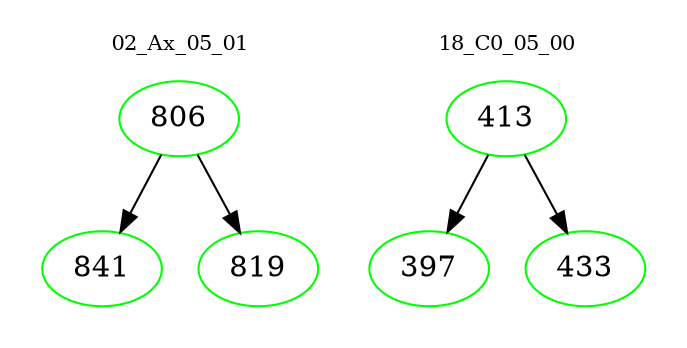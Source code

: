 digraph{
subgraph cluster_0 {
color = white
label = "02_Ax_05_01";
fontsize=10;
T0_806 [label="806", color="green"]
T0_806 -> T0_841 [color="black"]
T0_841 [label="841", color="green"]
T0_806 -> T0_819 [color="black"]
T0_819 [label="819", color="green"]
}
subgraph cluster_1 {
color = white
label = "18_C0_05_00";
fontsize=10;
T1_413 [label="413", color="green"]
T1_413 -> T1_397 [color="black"]
T1_397 [label="397", color="green"]
T1_413 -> T1_433 [color="black"]
T1_433 [label="433", color="green"]
}
}
